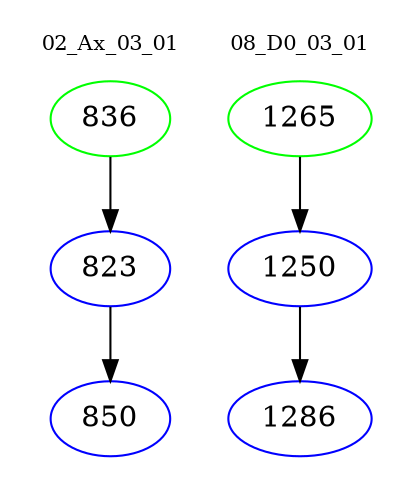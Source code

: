 digraph{
subgraph cluster_0 {
color = white
label = "02_Ax_03_01";
fontsize=10;
T0_836 [label="836", color="green"]
T0_836 -> T0_823 [color="black"]
T0_823 [label="823", color="blue"]
T0_823 -> T0_850 [color="black"]
T0_850 [label="850", color="blue"]
}
subgraph cluster_1 {
color = white
label = "08_D0_03_01";
fontsize=10;
T1_1265 [label="1265", color="green"]
T1_1265 -> T1_1250 [color="black"]
T1_1250 [label="1250", color="blue"]
T1_1250 -> T1_1286 [color="black"]
T1_1286 [label="1286", color="blue"]
}
}
